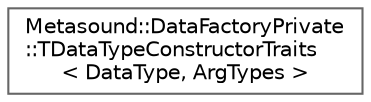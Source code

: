 digraph "Graphical Class Hierarchy"
{
 // INTERACTIVE_SVG=YES
 // LATEX_PDF_SIZE
  bgcolor="transparent";
  edge [fontname=Helvetica,fontsize=10,labelfontname=Helvetica,labelfontsize=10];
  node [fontname=Helvetica,fontsize=10,shape=box,height=0.2,width=0.4];
  rankdir="LR";
  Node0 [id="Node000000",label="Metasound::DataFactoryPrivate\l::TDataTypeConstructorTraits\l\< DataType, ArgTypes \>",height=0.2,width=0.4,color="grey40", fillcolor="white", style="filled",URL="$d2/ddd/structMetasound_1_1DataFactoryPrivate_1_1TDataTypeConstructorTraits.html",tooltip="Description of available constructors for a registered Metasound Data Type."];
}
